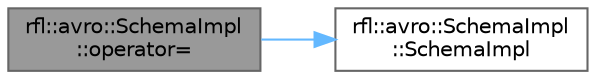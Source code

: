 digraph "rfl::avro::SchemaImpl::operator="
{
 // LATEX_PDF_SIZE
  bgcolor="transparent";
  edge [fontname=Helvetica,fontsize=10,labelfontname=Helvetica,labelfontsize=10];
  node [fontname=Helvetica,fontsize=10,shape=box,height=0.2,width=0.4];
  rankdir="LR";
  Node1 [id="Node000001",label="rfl::avro::SchemaImpl\l::operator=",height=0.2,width=0.4,color="gray40", fillcolor="grey60", style="filled", fontcolor="black",tooltip=" "];
  Node1 -> Node2 [id="edge1_Node000001_Node000002",color="steelblue1",style="solid",tooltip=" "];
  Node2 [id="Node000002",label="rfl::avro::SchemaImpl\l::SchemaImpl",height=0.2,width=0.4,color="grey40", fillcolor="white", style="filled",URL="$classrfl_1_1avro_1_1_schema_impl.html#af40b67077f4d24fdface612b430b8f7c",tooltip=" "];
}
